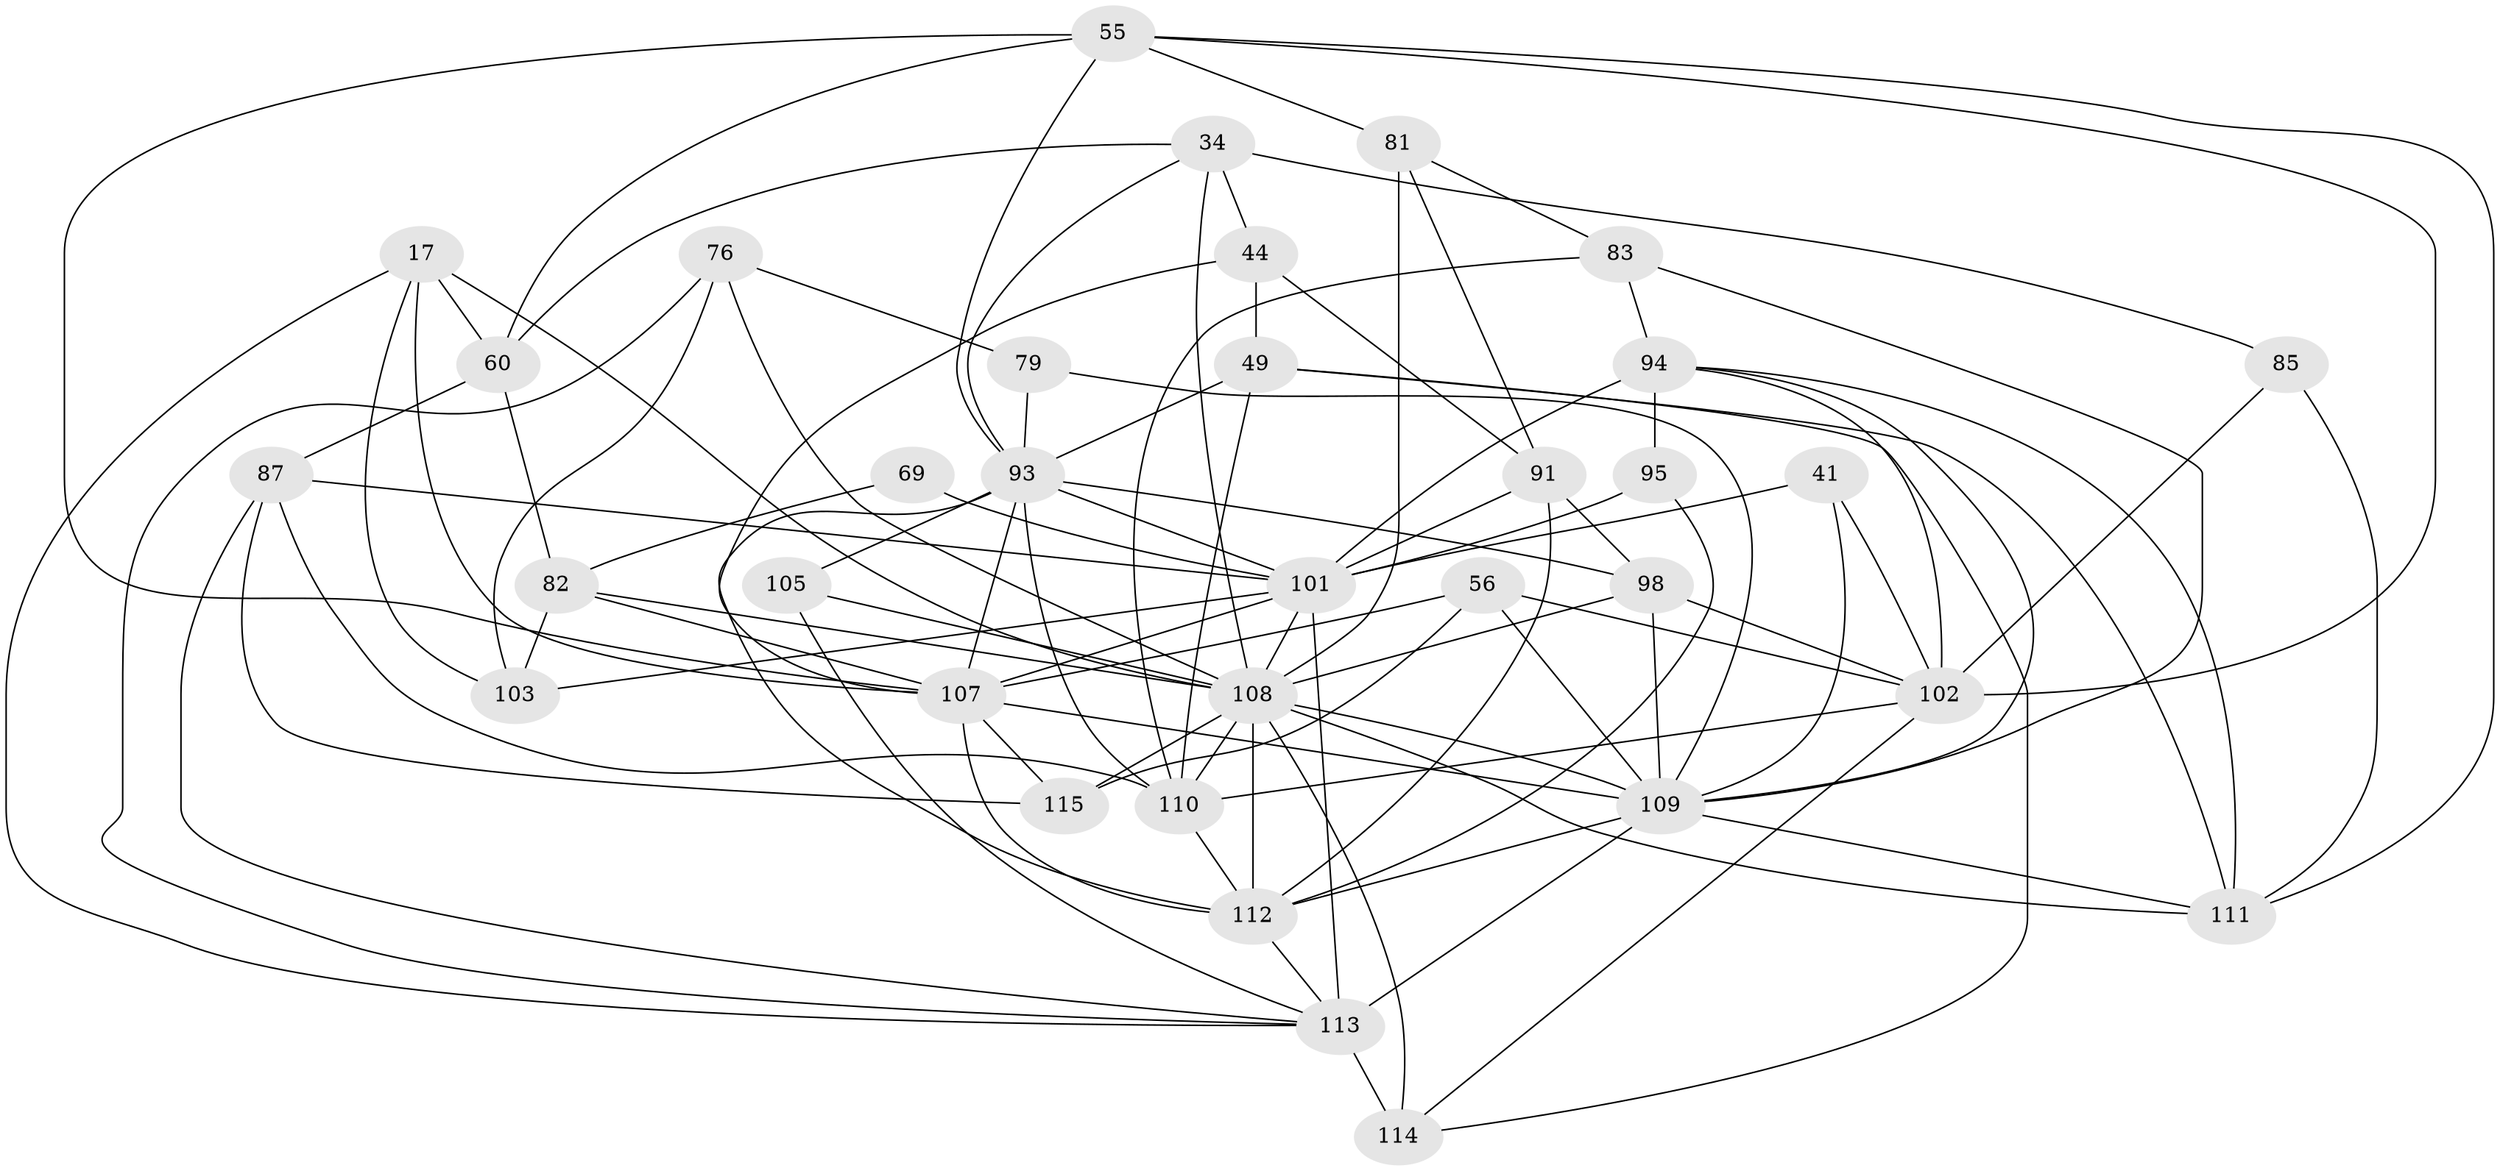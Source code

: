 // original degree distribution, {4: 1.0}
// Generated by graph-tools (version 1.1) at 2025/01/03/04/25 22:01:47]
// undirected, 34 vertices, 97 edges
graph export_dot {
graph [start="1"]
  node [color=gray90,style=filled];
  17 [super="+1"];
  34 [super="+18"];
  41;
  44;
  49 [super="+13"];
  55 [super="+47"];
  56 [super="+51"];
  60 [super="+30"];
  69;
  76;
  79;
  81 [super="+2"];
  82 [super="+58"];
  83;
  85;
  87 [super="+71"];
  91 [super="+67"];
  93 [super="+36+73"];
  94 [super="+53+66"];
  95;
  98 [super="+70"];
  101 [super="+99+96+86"];
  102 [super="+12+31+64"];
  103;
  105;
  107 [super="+24+74+37+88+46"];
  108 [super="+11+100+97+50"];
  109 [super="+72+104+52+68+77"];
  110 [super="+43+57"];
  111 [super="+62"];
  112 [super="+25+14+20"];
  113 [super="+90+106"];
  114 [super="+5+39"];
  115 [super="+54"];
  17 -- 60 [weight=2];
  17 -- 103;
  17 -- 113;
  17 -- 108;
  17 -- 107;
  34 -- 44;
  34 -- 85 [weight=2];
  34 -- 60;
  34 -- 108;
  34 -- 93;
  41 -- 102;
  41 -- 109;
  41 -- 101 [weight=2];
  44 -- 49;
  44 -- 91;
  44 -- 107;
  49 -- 111;
  49 -- 110 [weight=2];
  49 -- 114;
  49 -- 93;
  55 -- 102;
  55 -- 93 [weight=2];
  55 -- 81 [weight=2];
  55 -- 60;
  55 -- 111;
  55 -- 107;
  56 -- 115 [weight=2];
  56 -- 102 [weight=2];
  56 -- 109;
  56 -- 107;
  60 -- 87;
  60 -- 82;
  69 -- 82 [weight=2];
  69 -- 101 [weight=2];
  76 -- 103;
  76 -- 79;
  76 -- 113;
  76 -- 108;
  79 -- 109 [weight=2];
  79 -- 93;
  81 -- 83;
  81 -- 91;
  81 -- 108 [weight=2];
  82 -- 103;
  82 -- 108;
  82 -- 107;
  83 -- 109;
  83 -- 94;
  83 -- 110;
  85 -- 102;
  85 -- 111;
  87 -- 113;
  87 -- 115;
  87 -- 101 [weight=2];
  87 -- 110;
  91 -- 112 [weight=2];
  91 -- 98;
  91 -- 101;
  93 -- 101;
  93 -- 98;
  93 -- 105;
  93 -- 107 [weight=2];
  93 -- 112;
  93 -- 110;
  94 -- 109;
  94 -- 102 [weight=2];
  94 -- 95 [weight=2];
  94 -- 101 [weight=3];
  94 -- 111;
  95 -- 112;
  95 -- 101;
  98 -- 108;
  98 -- 109 [weight=2];
  98 -- 102;
  101 -- 113 [weight=8];
  101 -- 103;
  101 -- 107 [weight=7];
  101 -- 108 [weight=2];
  102 -- 114 [weight=2];
  102 -- 110 [weight=2];
  105 -- 113 [weight=2];
  105 -- 108;
  107 -- 109 [weight=2];
  107 -- 115;
  107 -- 112;
  108 -- 110 [weight=2];
  108 -- 114;
  108 -- 109 [weight=3];
  108 -- 112;
  108 -- 115 [weight=2];
  108 -- 111;
  109 -- 112 [weight=3];
  109 -- 111;
  109 -- 113 [weight=5];
  110 -- 112;
  112 -- 113 [weight=2];
  113 -- 114 [weight=4];
}
